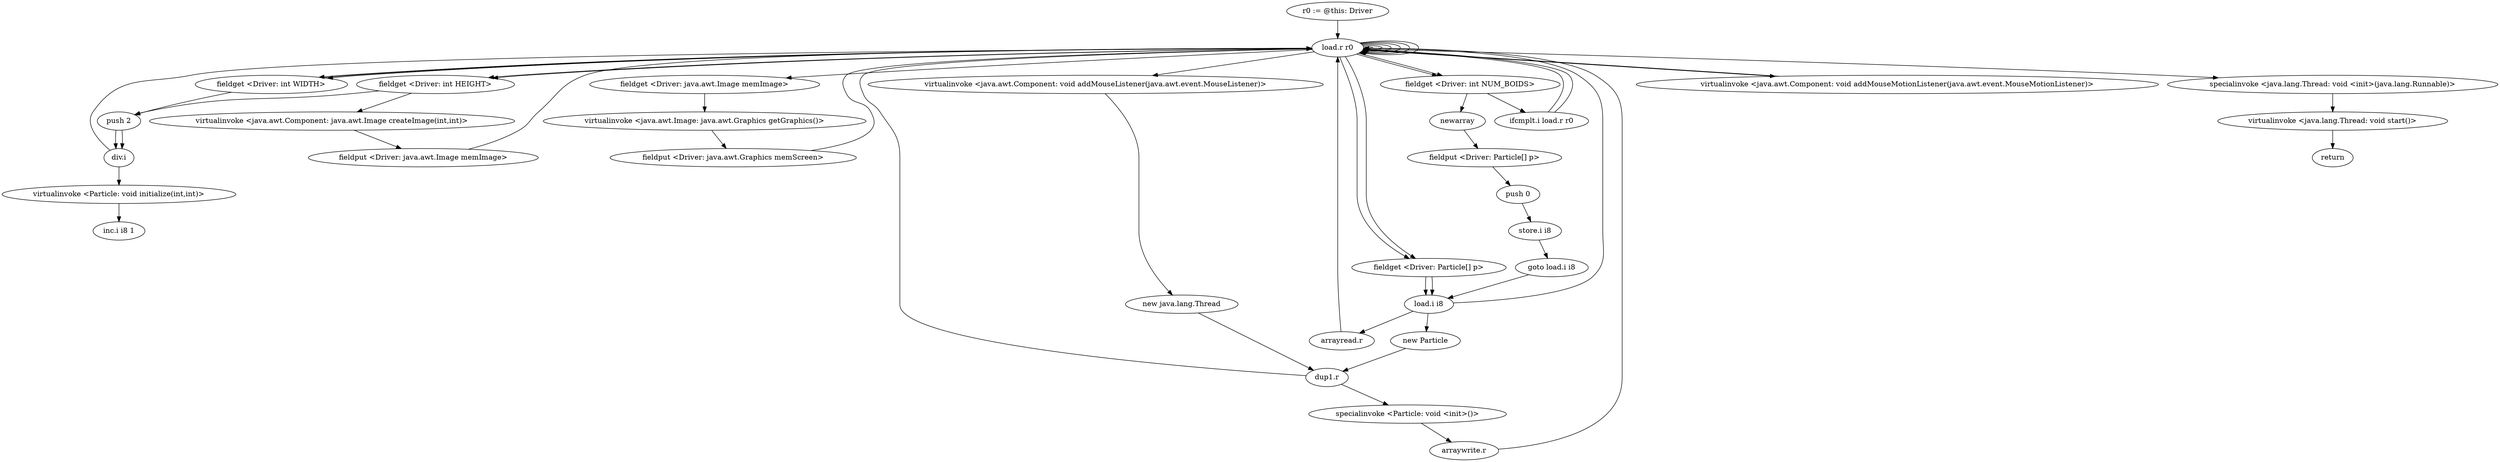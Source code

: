 digraph "" {
    "r0 := @this: Driver"
    "load.r r0"
    "r0 := @this: Driver"->"load.r r0";
    "load.r r0"->"load.r r0";
    "load.r r0"->"load.r r0";
    "fieldget <Driver: int WIDTH>"
    "load.r r0"->"fieldget <Driver: int WIDTH>";
    "fieldget <Driver: int WIDTH>"->"load.r r0";
    "fieldget <Driver: int HEIGHT>"
    "load.r r0"->"fieldget <Driver: int HEIGHT>";
    "virtualinvoke <java.awt.Component: java.awt.Image createImage(int,int)>"
    "fieldget <Driver: int HEIGHT>"->"virtualinvoke <java.awt.Component: java.awt.Image createImage(int,int)>";
    "fieldput <Driver: java.awt.Image memImage>"
    "virtualinvoke <java.awt.Component: java.awt.Image createImage(int,int)>"->"fieldput <Driver: java.awt.Image memImage>";
    "fieldput <Driver: java.awt.Image memImage>"->"load.r r0";
    "load.r r0"->"load.r r0";
    "fieldget <Driver: java.awt.Image memImage>"
    "load.r r0"->"fieldget <Driver: java.awt.Image memImage>";
    "virtualinvoke <java.awt.Image: java.awt.Graphics getGraphics()>"
    "fieldget <Driver: java.awt.Image memImage>"->"virtualinvoke <java.awt.Image: java.awt.Graphics getGraphics()>";
    "fieldput <Driver: java.awt.Graphics memScreen>"
    "virtualinvoke <java.awt.Image: java.awt.Graphics getGraphics()>"->"fieldput <Driver: java.awt.Graphics memScreen>";
    "fieldput <Driver: java.awt.Graphics memScreen>"->"load.r r0";
    "load.r r0"->"load.r r0";
    "fieldget <Driver: int NUM_BOIDS>"
    "load.r r0"->"fieldget <Driver: int NUM_BOIDS>";
    "newarray"
    "fieldget <Driver: int NUM_BOIDS>"->"newarray";
    "fieldput <Driver: Particle[] p>"
    "newarray"->"fieldput <Driver: Particle[] p>";
    "push 0"
    "fieldput <Driver: Particle[] p>"->"push 0";
    "store.i i8"
    "push 0"->"store.i i8";
    "goto load.i i8"
    "store.i i8"->"goto load.i i8";
    "load.i i8"
    "goto load.i i8"->"load.i i8";
    "load.i i8"->"load.r r0";
    "load.r r0"->"fieldget <Driver: int NUM_BOIDS>";
    "ifcmplt.i load.r r0"
    "fieldget <Driver: int NUM_BOIDS>"->"ifcmplt.i load.r r0";
    "ifcmplt.i load.r r0"->"load.r r0";
    "load.r r0"->"load.r r0";
    "virtualinvoke <java.awt.Component: void addMouseMotionListener(java.awt.event.MouseMotionListener)>"
    "load.r r0"->"virtualinvoke <java.awt.Component: void addMouseMotionListener(java.awt.event.MouseMotionListener)>";
    "virtualinvoke <java.awt.Component: void addMouseMotionListener(java.awt.event.MouseMotionListener)>"->"load.r r0";
    "load.r r0"->"load.r r0";
    "virtualinvoke <java.awt.Component: void addMouseListener(java.awt.event.MouseListener)>"
    "load.r r0"->"virtualinvoke <java.awt.Component: void addMouseListener(java.awt.event.MouseListener)>";
    "new java.lang.Thread"
    "virtualinvoke <java.awt.Component: void addMouseListener(java.awt.event.MouseListener)>"->"new java.lang.Thread";
    "dup1.r"
    "new java.lang.Thread"->"dup1.r";
    "dup1.r"->"load.r r0";
    "specialinvoke <java.lang.Thread: void <init>(java.lang.Runnable)>"
    "load.r r0"->"specialinvoke <java.lang.Thread: void <init>(java.lang.Runnable)>";
    "virtualinvoke <java.lang.Thread: void start()>"
    "specialinvoke <java.lang.Thread: void <init>(java.lang.Runnable)>"->"virtualinvoke <java.lang.Thread: void start()>";
    "return"
    "virtualinvoke <java.lang.Thread: void start()>"->"return";
    "ifcmplt.i load.r r0"->"load.r r0";
    "fieldget <Driver: Particle[] p>"
    "load.r r0"->"fieldget <Driver: Particle[] p>";
    "fieldget <Driver: Particle[] p>"->"load.i i8";
    "new Particle"
    "load.i i8"->"new Particle";
    "new Particle"->"dup1.r";
    "specialinvoke <Particle: void <init>()>"
    "dup1.r"->"specialinvoke <Particle: void <init>()>";
    "arraywrite.r"
    "specialinvoke <Particle: void <init>()>"->"arraywrite.r";
    "arraywrite.r"->"load.r r0";
    "load.r r0"->"fieldget <Driver: Particle[] p>";
    "fieldget <Driver: Particle[] p>"->"load.i i8";
    "arrayread.r"
    "load.i i8"->"arrayread.r";
    "arrayread.r"->"load.r r0";
    "load.r r0"->"fieldget <Driver: int WIDTH>";
    "push 2"
    "fieldget <Driver: int WIDTH>"->"push 2";
    "div.i"
    "push 2"->"div.i";
    "div.i"->"load.r r0";
    "load.r r0"->"fieldget <Driver: int HEIGHT>";
    "fieldget <Driver: int HEIGHT>"->"push 2";
    "push 2"->"div.i";
    "virtualinvoke <Particle: void initialize(int,int)>"
    "div.i"->"virtualinvoke <Particle: void initialize(int,int)>";
    "inc.i i8 1"
    "virtualinvoke <Particle: void initialize(int,int)>"->"inc.i i8 1";
}
